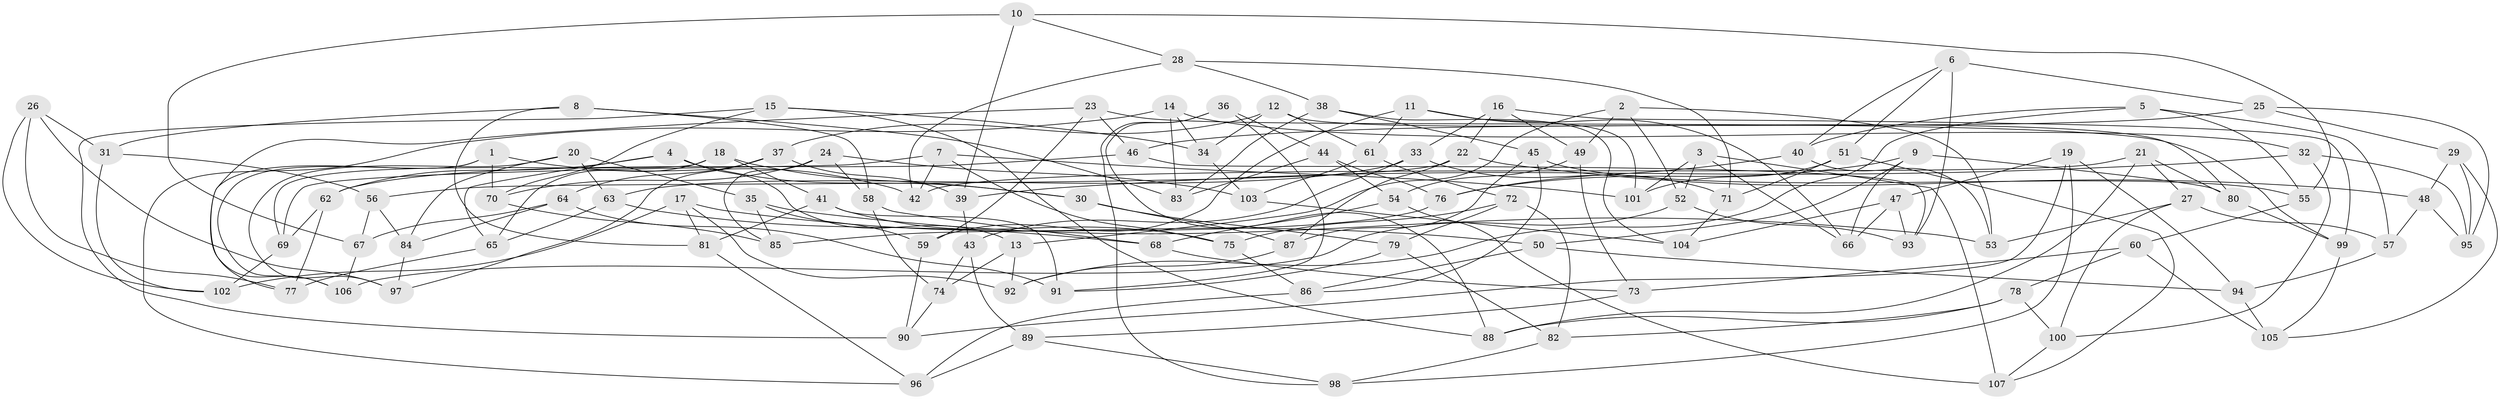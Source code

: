 // coarse degree distribution, {6: 0.5151515151515151, 5: 0.09090909090909091, 4: 0.3939393939393939}
// Generated by graph-tools (version 1.1) at 2025/52/02/27/25 19:52:30]
// undirected, 107 vertices, 214 edges
graph export_dot {
graph [start="1"]
  node [color=gray90,style=filled];
  1;
  2;
  3;
  4;
  5;
  6;
  7;
  8;
  9;
  10;
  11;
  12;
  13;
  14;
  15;
  16;
  17;
  18;
  19;
  20;
  21;
  22;
  23;
  24;
  25;
  26;
  27;
  28;
  29;
  30;
  31;
  32;
  33;
  34;
  35;
  36;
  37;
  38;
  39;
  40;
  41;
  42;
  43;
  44;
  45;
  46;
  47;
  48;
  49;
  50;
  51;
  52;
  53;
  54;
  55;
  56;
  57;
  58;
  59;
  60;
  61;
  62;
  63;
  64;
  65;
  66;
  67;
  68;
  69;
  70;
  71;
  72;
  73;
  74;
  75;
  76;
  77;
  78;
  79;
  80;
  81;
  82;
  83;
  84;
  85;
  86;
  87;
  88;
  89;
  90;
  91;
  92;
  93;
  94;
  95;
  96;
  97;
  98;
  99;
  100;
  101;
  102;
  103;
  104;
  105;
  106;
  107;
  1 -- 42;
  1 -- 106;
  1 -- 70;
  1 -- 77;
  2 -- 53;
  2 -- 49;
  2 -- 52;
  2 -- 13;
  3 -- 101;
  3 -- 107;
  3 -- 52;
  3 -- 66;
  4 -- 62;
  4 -- 65;
  4 -- 13;
  4 -- 30;
  5 -- 92;
  5 -- 55;
  5 -- 40;
  5 -- 57;
  6 -- 40;
  6 -- 51;
  6 -- 25;
  6 -- 93;
  7 -- 42;
  7 -- 75;
  7 -- 101;
  7 -- 69;
  8 -- 31;
  8 -- 81;
  8 -- 83;
  8 -- 58;
  9 -- 80;
  9 -- 66;
  9 -- 50;
  9 -- 76;
  10 -- 55;
  10 -- 39;
  10 -- 28;
  10 -- 67;
  11 -- 59;
  11 -- 61;
  11 -- 101;
  11 -- 66;
  12 -- 37;
  12 -- 61;
  12 -- 80;
  12 -- 34;
  13 -- 74;
  13 -- 92;
  14 -- 96;
  14 -- 32;
  14 -- 83;
  14 -- 34;
  15 -- 70;
  15 -- 90;
  15 -- 88;
  15 -- 34;
  16 -- 22;
  16 -- 33;
  16 -- 49;
  16 -- 99;
  17 -- 102;
  17 -- 50;
  17 -- 81;
  17 -- 92;
  18 -- 69;
  18 -- 30;
  18 -- 65;
  18 -- 41;
  19 -- 90;
  19 -- 47;
  19 -- 98;
  19 -- 94;
  20 -- 97;
  20 -- 35;
  20 -- 84;
  20 -- 63;
  21 -- 27;
  21 -- 88;
  21 -- 80;
  21 -- 42;
  22 -- 56;
  22 -- 48;
  22 -- 87;
  23 -- 46;
  23 -- 59;
  23 -- 106;
  23 -- 99;
  24 -- 70;
  24 -- 85;
  24 -- 58;
  24 -- 103;
  25 -- 95;
  25 -- 46;
  25 -- 29;
  26 -- 97;
  26 -- 102;
  26 -- 77;
  26 -- 31;
  27 -- 57;
  27 -- 100;
  27 -- 53;
  28 -- 42;
  28 -- 38;
  28 -- 71;
  29 -- 95;
  29 -- 105;
  29 -- 48;
  30 -- 87;
  30 -- 79;
  31 -- 56;
  31 -- 102;
  32 -- 39;
  32 -- 95;
  32 -- 100;
  33 -- 71;
  33 -- 63;
  33 -- 43;
  34 -- 103;
  35 -- 85;
  35 -- 53;
  35 -- 59;
  36 -- 91;
  36 -- 98;
  36 -- 88;
  36 -- 44;
  37 -- 64;
  37 -- 39;
  37 -- 97;
  38 -- 45;
  38 -- 104;
  38 -- 83;
  39 -- 43;
  40 -- 76;
  40 -- 53;
  41 -- 91;
  41 -- 75;
  41 -- 81;
  43 -- 89;
  43 -- 74;
  44 -- 54;
  44 -- 76;
  44 -- 83;
  45 -- 87;
  45 -- 55;
  45 -- 86;
  46 -- 93;
  46 -- 62;
  47 -- 104;
  47 -- 93;
  47 -- 66;
  48 -- 95;
  48 -- 57;
  49 -- 54;
  49 -- 73;
  50 -- 94;
  50 -- 86;
  51 -- 107;
  51 -- 71;
  51 -- 101;
  52 -- 106;
  52 -- 93;
  54 -- 107;
  54 -- 68;
  55 -- 60;
  56 -- 67;
  56 -- 84;
  57 -- 94;
  58 -- 74;
  58 -- 68;
  59 -- 90;
  60 -- 78;
  60 -- 105;
  60 -- 73;
  61 -- 103;
  61 -- 72;
  62 -- 69;
  62 -- 77;
  63 -- 65;
  63 -- 68;
  64 -- 67;
  64 -- 91;
  64 -- 84;
  65 -- 77;
  67 -- 106;
  68 -- 73;
  69 -- 102;
  70 -- 85;
  71 -- 104;
  72 -- 75;
  72 -- 79;
  72 -- 82;
  73 -- 89;
  74 -- 90;
  75 -- 86;
  76 -- 85;
  78 -- 100;
  78 -- 82;
  78 -- 88;
  79 -- 82;
  79 -- 91;
  80 -- 99;
  81 -- 96;
  82 -- 98;
  84 -- 97;
  86 -- 96;
  87 -- 92;
  89 -- 98;
  89 -- 96;
  94 -- 105;
  99 -- 105;
  100 -- 107;
  103 -- 104;
}
